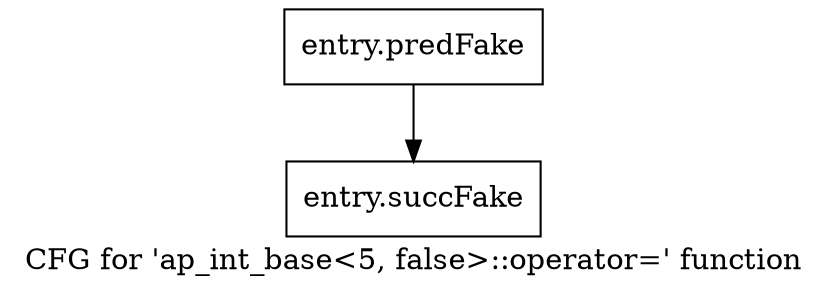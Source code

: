 digraph "CFG for 'ap_int_base\<5, false\>::operator=' function" {
	label="CFG for 'ap_int_base\<5, false\>::operator=' function";

	Node0x59062f0 [shape=record,filename="",linenumber="",label="{entry.predFake}"];
	Node0x59062f0 -> Node0x5b2ec90[ callList="" memoryops="" filename="/home/omerfaruk/tools/Xilinx/Vitis_HLS/2023.2/include/etc/ap_int_base.h" execusionnum="9"];
	Node0x5b2ec90 [shape=record,filename="/home/omerfaruk/tools/Xilinx/Vitis_HLS/2023.2/include/etc/ap_int_base.h",linenumber="461",label="{entry.succFake}"];
}
